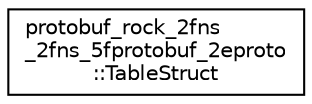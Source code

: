 digraph "类继承关系图"
{
 // LATEX_PDF_SIZE
  edge [fontname="Helvetica",fontsize="10",labelfontname="Helvetica",labelfontsize="10"];
  node [fontname="Helvetica",fontsize="10",shape=record];
  rankdir="LR";
  Node0 [label="protobuf_rock_2fns\l_2fns_5fprotobuf_2eproto\l::TableStruct",height=0.2,width=0.4,color="black", fillcolor="white", style="filled",URL="$structprotobuf__rock__2fns__2fns__5fprotobuf__2eproto_1_1TableStruct.html",tooltip=" "];
}
